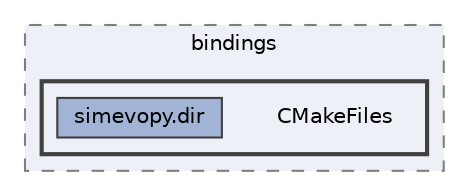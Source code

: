 digraph "/Users/yjack/GitHub/SimEvo/build/bindings/CMakeFiles"
{
 // LATEX_PDF_SIZE
  bgcolor="transparent";
  edge [fontname=Helvetica,fontsize=10,labelfontname=Helvetica,labelfontsize=10];
  node [fontname=Helvetica,fontsize=10,shape=box,height=0.2,width=0.4];
  compound=true
  subgraph clusterdir_18c1bbadb4d937ae40c0c427d23dcbfd {
    graph [ bgcolor="#edf0f7", pencolor="grey50", label="bindings", fontname=Helvetica,fontsize=10 style="filled,dashed", URL="dir_18c1bbadb4d937ae40c0c427d23dcbfd.html",tooltip=""]
  subgraph clusterdir_0bf455a8e7e6237b07b8f344c60e198a {
    graph [ bgcolor="#edf0f7", pencolor="grey25", label="", fontname=Helvetica,fontsize=10 style="filled,bold", URL="dir_0bf455a8e7e6237b07b8f344c60e198a.html",tooltip=""]
    dir_0bf455a8e7e6237b07b8f344c60e198a [shape=plaintext, label="CMakeFiles"];
  dir_a352b058a8a3c368959aff346a4aeaa6 [label="simevopy.dir", fillcolor="#a2b4d6", color="grey25", style="filled", URL="dir_a352b058a8a3c368959aff346a4aeaa6.html",tooltip=""];
  }
  }
}
